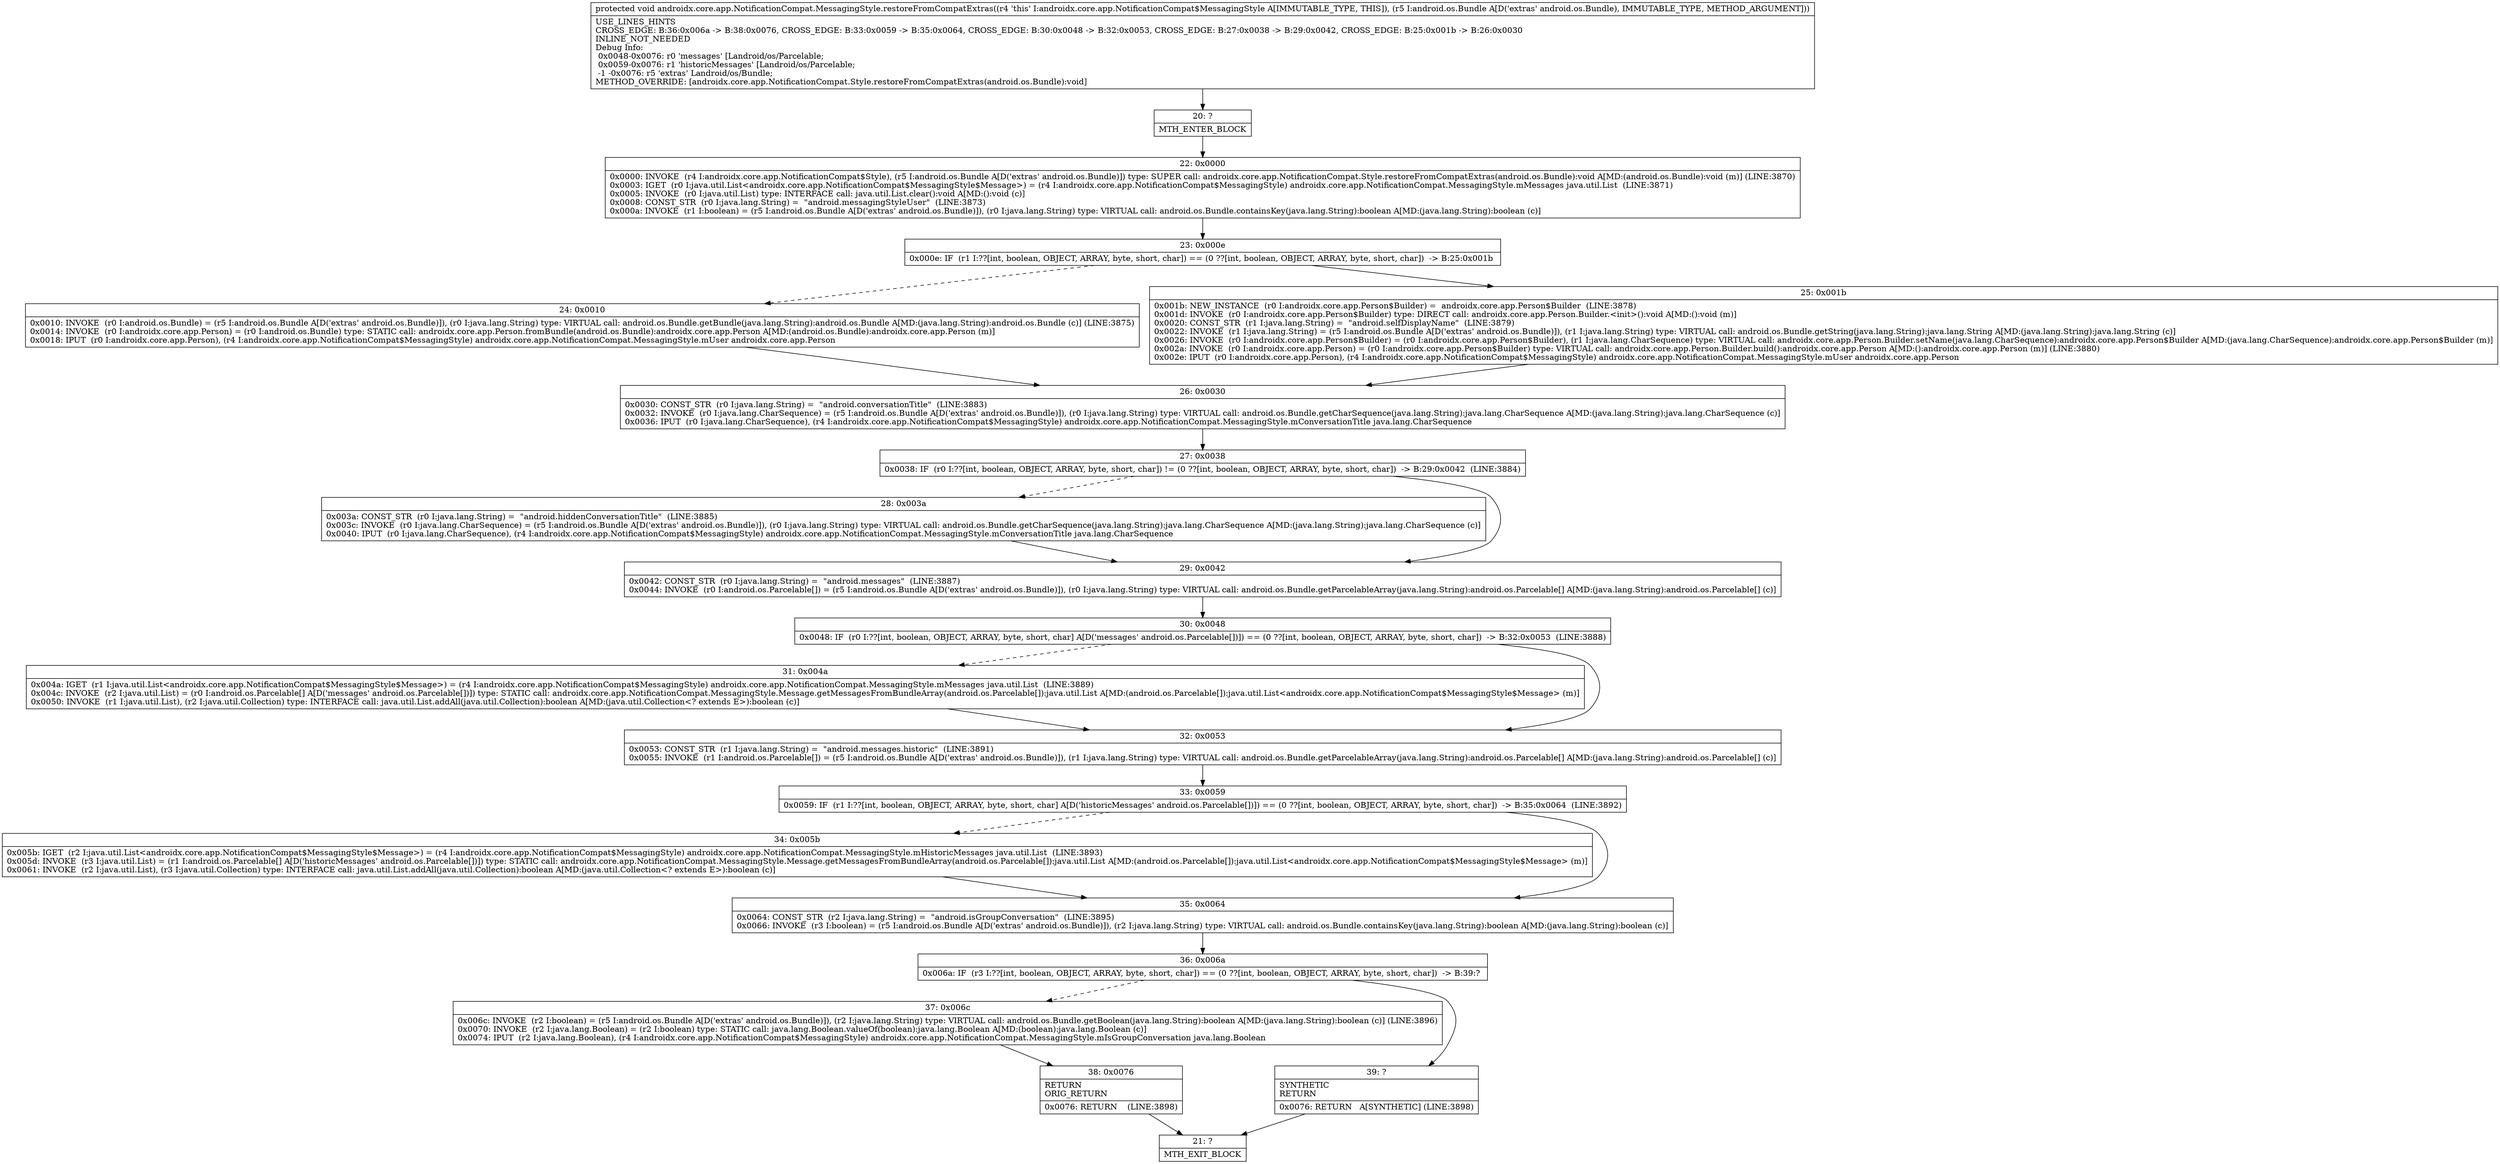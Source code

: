 digraph "CFG forandroidx.core.app.NotificationCompat.MessagingStyle.restoreFromCompatExtras(Landroid\/os\/Bundle;)V" {
Node_20 [shape=record,label="{20\:\ ?|MTH_ENTER_BLOCK\l}"];
Node_22 [shape=record,label="{22\:\ 0x0000|0x0000: INVOKE  (r4 I:androidx.core.app.NotificationCompat$Style), (r5 I:android.os.Bundle A[D('extras' android.os.Bundle)]) type: SUPER call: androidx.core.app.NotificationCompat.Style.restoreFromCompatExtras(android.os.Bundle):void A[MD:(android.os.Bundle):void (m)] (LINE:3870)\l0x0003: IGET  (r0 I:java.util.List\<androidx.core.app.NotificationCompat$MessagingStyle$Message\>) = (r4 I:androidx.core.app.NotificationCompat$MessagingStyle) androidx.core.app.NotificationCompat.MessagingStyle.mMessages java.util.List  (LINE:3871)\l0x0005: INVOKE  (r0 I:java.util.List) type: INTERFACE call: java.util.List.clear():void A[MD:():void (c)]\l0x0008: CONST_STR  (r0 I:java.lang.String) =  \"android.messagingStyleUser\"  (LINE:3873)\l0x000a: INVOKE  (r1 I:boolean) = (r5 I:android.os.Bundle A[D('extras' android.os.Bundle)]), (r0 I:java.lang.String) type: VIRTUAL call: android.os.Bundle.containsKey(java.lang.String):boolean A[MD:(java.lang.String):boolean (c)]\l}"];
Node_23 [shape=record,label="{23\:\ 0x000e|0x000e: IF  (r1 I:??[int, boolean, OBJECT, ARRAY, byte, short, char]) == (0 ??[int, boolean, OBJECT, ARRAY, byte, short, char])  \-\> B:25:0x001b \l}"];
Node_24 [shape=record,label="{24\:\ 0x0010|0x0010: INVOKE  (r0 I:android.os.Bundle) = (r5 I:android.os.Bundle A[D('extras' android.os.Bundle)]), (r0 I:java.lang.String) type: VIRTUAL call: android.os.Bundle.getBundle(java.lang.String):android.os.Bundle A[MD:(java.lang.String):android.os.Bundle (c)] (LINE:3875)\l0x0014: INVOKE  (r0 I:androidx.core.app.Person) = (r0 I:android.os.Bundle) type: STATIC call: androidx.core.app.Person.fromBundle(android.os.Bundle):androidx.core.app.Person A[MD:(android.os.Bundle):androidx.core.app.Person (m)]\l0x0018: IPUT  (r0 I:androidx.core.app.Person), (r4 I:androidx.core.app.NotificationCompat$MessagingStyle) androidx.core.app.NotificationCompat.MessagingStyle.mUser androidx.core.app.Person \l}"];
Node_26 [shape=record,label="{26\:\ 0x0030|0x0030: CONST_STR  (r0 I:java.lang.String) =  \"android.conversationTitle\"  (LINE:3883)\l0x0032: INVOKE  (r0 I:java.lang.CharSequence) = (r5 I:android.os.Bundle A[D('extras' android.os.Bundle)]), (r0 I:java.lang.String) type: VIRTUAL call: android.os.Bundle.getCharSequence(java.lang.String):java.lang.CharSequence A[MD:(java.lang.String):java.lang.CharSequence (c)]\l0x0036: IPUT  (r0 I:java.lang.CharSequence), (r4 I:androidx.core.app.NotificationCompat$MessagingStyle) androidx.core.app.NotificationCompat.MessagingStyle.mConversationTitle java.lang.CharSequence \l}"];
Node_27 [shape=record,label="{27\:\ 0x0038|0x0038: IF  (r0 I:??[int, boolean, OBJECT, ARRAY, byte, short, char]) != (0 ??[int, boolean, OBJECT, ARRAY, byte, short, char])  \-\> B:29:0x0042  (LINE:3884)\l}"];
Node_28 [shape=record,label="{28\:\ 0x003a|0x003a: CONST_STR  (r0 I:java.lang.String) =  \"android.hiddenConversationTitle\"  (LINE:3885)\l0x003c: INVOKE  (r0 I:java.lang.CharSequence) = (r5 I:android.os.Bundle A[D('extras' android.os.Bundle)]), (r0 I:java.lang.String) type: VIRTUAL call: android.os.Bundle.getCharSequence(java.lang.String):java.lang.CharSequence A[MD:(java.lang.String):java.lang.CharSequence (c)]\l0x0040: IPUT  (r0 I:java.lang.CharSequence), (r4 I:androidx.core.app.NotificationCompat$MessagingStyle) androidx.core.app.NotificationCompat.MessagingStyle.mConversationTitle java.lang.CharSequence \l}"];
Node_29 [shape=record,label="{29\:\ 0x0042|0x0042: CONST_STR  (r0 I:java.lang.String) =  \"android.messages\"  (LINE:3887)\l0x0044: INVOKE  (r0 I:android.os.Parcelable[]) = (r5 I:android.os.Bundle A[D('extras' android.os.Bundle)]), (r0 I:java.lang.String) type: VIRTUAL call: android.os.Bundle.getParcelableArray(java.lang.String):android.os.Parcelable[] A[MD:(java.lang.String):android.os.Parcelable[] (c)]\l}"];
Node_30 [shape=record,label="{30\:\ 0x0048|0x0048: IF  (r0 I:??[int, boolean, OBJECT, ARRAY, byte, short, char] A[D('messages' android.os.Parcelable[])]) == (0 ??[int, boolean, OBJECT, ARRAY, byte, short, char])  \-\> B:32:0x0053  (LINE:3888)\l}"];
Node_31 [shape=record,label="{31\:\ 0x004a|0x004a: IGET  (r1 I:java.util.List\<androidx.core.app.NotificationCompat$MessagingStyle$Message\>) = (r4 I:androidx.core.app.NotificationCompat$MessagingStyle) androidx.core.app.NotificationCompat.MessagingStyle.mMessages java.util.List  (LINE:3889)\l0x004c: INVOKE  (r2 I:java.util.List) = (r0 I:android.os.Parcelable[] A[D('messages' android.os.Parcelable[])]) type: STATIC call: androidx.core.app.NotificationCompat.MessagingStyle.Message.getMessagesFromBundleArray(android.os.Parcelable[]):java.util.List A[MD:(android.os.Parcelable[]):java.util.List\<androidx.core.app.NotificationCompat$MessagingStyle$Message\> (m)]\l0x0050: INVOKE  (r1 I:java.util.List), (r2 I:java.util.Collection) type: INTERFACE call: java.util.List.addAll(java.util.Collection):boolean A[MD:(java.util.Collection\<? extends E\>):boolean (c)]\l}"];
Node_32 [shape=record,label="{32\:\ 0x0053|0x0053: CONST_STR  (r1 I:java.lang.String) =  \"android.messages.historic\"  (LINE:3891)\l0x0055: INVOKE  (r1 I:android.os.Parcelable[]) = (r5 I:android.os.Bundle A[D('extras' android.os.Bundle)]), (r1 I:java.lang.String) type: VIRTUAL call: android.os.Bundle.getParcelableArray(java.lang.String):android.os.Parcelable[] A[MD:(java.lang.String):android.os.Parcelable[] (c)]\l}"];
Node_33 [shape=record,label="{33\:\ 0x0059|0x0059: IF  (r1 I:??[int, boolean, OBJECT, ARRAY, byte, short, char] A[D('historicMessages' android.os.Parcelable[])]) == (0 ??[int, boolean, OBJECT, ARRAY, byte, short, char])  \-\> B:35:0x0064  (LINE:3892)\l}"];
Node_34 [shape=record,label="{34\:\ 0x005b|0x005b: IGET  (r2 I:java.util.List\<androidx.core.app.NotificationCompat$MessagingStyle$Message\>) = (r4 I:androidx.core.app.NotificationCompat$MessagingStyle) androidx.core.app.NotificationCompat.MessagingStyle.mHistoricMessages java.util.List  (LINE:3893)\l0x005d: INVOKE  (r3 I:java.util.List) = (r1 I:android.os.Parcelable[] A[D('historicMessages' android.os.Parcelable[])]) type: STATIC call: androidx.core.app.NotificationCompat.MessagingStyle.Message.getMessagesFromBundleArray(android.os.Parcelable[]):java.util.List A[MD:(android.os.Parcelable[]):java.util.List\<androidx.core.app.NotificationCompat$MessagingStyle$Message\> (m)]\l0x0061: INVOKE  (r2 I:java.util.List), (r3 I:java.util.Collection) type: INTERFACE call: java.util.List.addAll(java.util.Collection):boolean A[MD:(java.util.Collection\<? extends E\>):boolean (c)]\l}"];
Node_35 [shape=record,label="{35\:\ 0x0064|0x0064: CONST_STR  (r2 I:java.lang.String) =  \"android.isGroupConversation\"  (LINE:3895)\l0x0066: INVOKE  (r3 I:boolean) = (r5 I:android.os.Bundle A[D('extras' android.os.Bundle)]), (r2 I:java.lang.String) type: VIRTUAL call: android.os.Bundle.containsKey(java.lang.String):boolean A[MD:(java.lang.String):boolean (c)]\l}"];
Node_36 [shape=record,label="{36\:\ 0x006a|0x006a: IF  (r3 I:??[int, boolean, OBJECT, ARRAY, byte, short, char]) == (0 ??[int, boolean, OBJECT, ARRAY, byte, short, char])  \-\> B:39:? \l}"];
Node_37 [shape=record,label="{37\:\ 0x006c|0x006c: INVOKE  (r2 I:boolean) = (r5 I:android.os.Bundle A[D('extras' android.os.Bundle)]), (r2 I:java.lang.String) type: VIRTUAL call: android.os.Bundle.getBoolean(java.lang.String):boolean A[MD:(java.lang.String):boolean (c)] (LINE:3896)\l0x0070: INVOKE  (r2 I:java.lang.Boolean) = (r2 I:boolean) type: STATIC call: java.lang.Boolean.valueOf(boolean):java.lang.Boolean A[MD:(boolean):java.lang.Boolean (c)]\l0x0074: IPUT  (r2 I:java.lang.Boolean), (r4 I:androidx.core.app.NotificationCompat$MessagingStyle) androidx.core.app.NotificationCompat.MessagingStyle.mIsGroupConversation java.lang.Boolean \l}"];
Node_38 [shape=record,label="{38\:\ 0x0076|RETURN\lORIG_RETURN\l|0x0076: RETURN    (LINE:3898)\l}"];
Node_21 [shape=record,label="{21\:\ ?|MTH_EXIT_BLOCK\l}"];
Node_39 [shape=record,label="{39\:\ ?|SYNTHETIC\lRETURN\l|0x0076: RETURN   A[SYNTHETIC] (LINE:3898)\l}"];
Node_25 [shape=record,label="{25\:\ 0x001b|0x001b: NEW_INSTANCE  (r0 I:androidx.core.app.Person$Builder) =  androidx.core.app.Person$Builder  (LINE:3878)\l0x001d: INVOKE  (r0 I:androidx.core.app.Person$Builder) type: DIRECT call: androidx.core.app.Person.Builder.\<init\>():void A[MD:():void (m)]\l0x0020: CONST_STR  (r1 I:java.lang.String) =  \"android.selfDisplayName\"  (LINE:3879)\l0x0022: INVOKE  (r1 I:java.lang.String) = (r5 I:android.os.Bundle A[D('extras' android.os.Bundle)]), (r1 I:java.lang.String) type: VIRTUAL call: android.os.Bundle.getString(java.lang.String):java.lang.String A[MD:(java.lang.String):java.lang.String (c)]\l0x0026: INVOKE  (r0 I:androidx.core.app.Person$Builder) = (r0 I:androidx.core.app.Person$Builder), (r1 I:java.lang.CharSequence) type: VIRTUAL call: androidx.core.app.Person.Builder.setName(java.lang.CharSequence):androidx.core.app.Person$Builder A[MD:(java.lang.CharSequence):androidx.core.app.Person$Builder (m)]\l0x002a: INVOKE  (r0 I:androidx.core.app.Person) = (r0 I:androidx.core.app.Person$Builder) type: VIRTUAL call: androidx.core.app.Person.Builder.build():androidx.core.app.Person A[MD:():androidx.core.app.Person (m)] (LINE:3880)\l0x002e: IPUT  (r0 I:androidx.core.app.Person), (r4 I:androidx.core.app.NotificationCompat$MessagingStyle) androidx.core.app.NotificationCompat.MessagingStyle.mUser androidx.core.app.Person \l}"];
MethodNode[shape=record,label="{protected void androidx.core.app.NotificationCompat.MessagingStyle.restoreFromCompatExtras((r4 'this' I:androidx.core.app.NotificationCompat$MessagingStyle A[IMMUTABLE_TYPE, THIS]), (r5 I:android.os.Bundle A[D('extras' android.os.Bundle), IMMUTABLE_TYPE, METHOD_ARGUMENT]))  | USE_LINES_HINTS\lCROSS_EDGE: B:36:0x006a \-\> B:38:0x0076, CROSS_EDGE: B:33:0x0059 \-\> B:35:0x0064, CROSS_EDGE: B:30:0x0048 \-\> B:32:0x0053, CROSS_EDGE: B:27:0x0038 \-\> B:29:0x0042, CROSS_EDGE: B:25:0x001b \-\> B:26:0x0030\lINLINE_NOT_NEEDED\lDebug Info:\l  0x0048\-0x0076: r0 'messages' [Landroid\/os\/Parcelable;\l  0x0059\-0x0076: r1 'historicMessages' [Landroid\/os\/Parcelable;\l  \-1 \-0x0076: r5 'extras' Landroid\/os\/Bundle;\lMETHOD_OVERRIDE: [androidx.core.app.NotificationCompat.Style.restoreFromCompatExtras(android.os.Bundle):void]\l}"];
MethodNode -> Node_20;Node_20 -> Node_22;
Node_22 -> Node_23;
Node_23 -> Node_24[style=dashed];
Node_23 -> Node_25;
Node_24 -> Node_26;
Node_26 -> Node_27;
Node_27 -> Node_28[style=dashed];
Node_27 -> Node_29;
Node_28 -> Node_29;
Node_29 -> Node_30;
Node_30 -> Node_31[style=dashed];
Node_30 -> Node_32;
Node_31 -> Node_32;
Node_32 -> Node_33;
Node_33 -> Node_34[style=dashed];
Node_33 -> Node_35;
Node_34 -> Node_35;
Node_35 -> Node_36;
Node_36 -> Node_37[style=dashed];
Node_36 -> Node_39;
Node_37 -> Node_38;
Node_38 -> Node_21;
Node_39 -> Node_21;
Node_25 -> Node_26;
}

